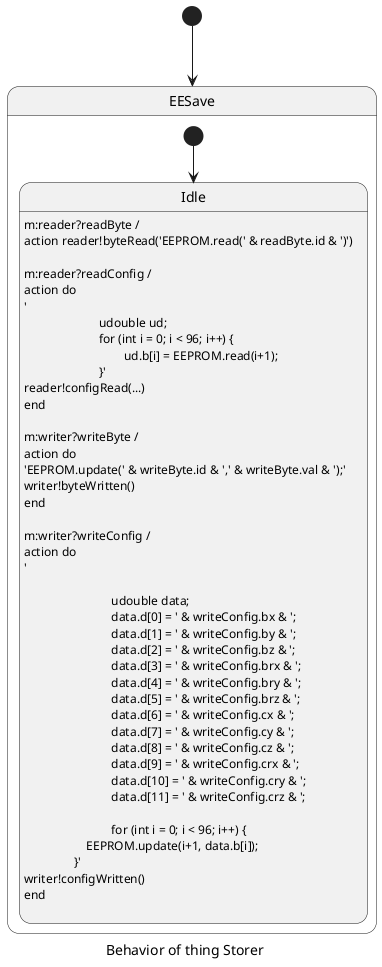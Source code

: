 @startuml
skinparam defaultTextAlignment left
caption Behavior of thing Storer
[*] --> EESave
state EESave{
state Idle{
	Idle : m:reader?readByte / \naction reader!byteRead('EEPROM.read(' & readByte.id & ')')\n
	Idle : m:reader?readConfig / \naction do \n'\n    			udouble ud; \n    			for (int i = 0; i < 96; i++) {\n    				ud.b[i] = EEPROM.read(i+1);\n    			}'\nreader!configRead(...)\nend\n
	Idle : m:writer?writeByte / \naction do \n'EEPROM.update(' & writeByte.id & ',' & writeByte.val & ');'\nwriter!byteWritten()\nend\n
	Idle : m:writer?writeConfig / \naction do \n'\n			\n			    udouble data;\n			    data.d[0] = ' & writeConfig.bx & ';\n			    data.d[1] = ' & writeConfig.by & ';\n			    data.d[2] = ' & writeConfig.bz & ';\n			    data.d[3] = ' & writeConfig.brx & ';\n			    data.d[4] = ' & writeConfig.bry & ';\n			    data.d[5] = ' & writeConfig.brz & ';\n			    data.d[6] = ' & writeConfig.cx & ';\n			    data.d[7] = ' & writeConfig.cy & ';\n			    data.d[8] = ' & writeConfig.cz & ';\n			    data.d[9] = ' & writeConfig.crx & ';\n			    data.d[10] = ' & writeConfig.cry & ';\n			    data.d[11] = ' & writeConfig.crz & ';\n			    			    \n			    for (int i = 0; i < 96; i++) {\n                    EEPROM.update(i+1, data.b[i]);\n                }'\nwriter!configWritten()\nend\n
}
[*] --> Idle
}
@enduml
